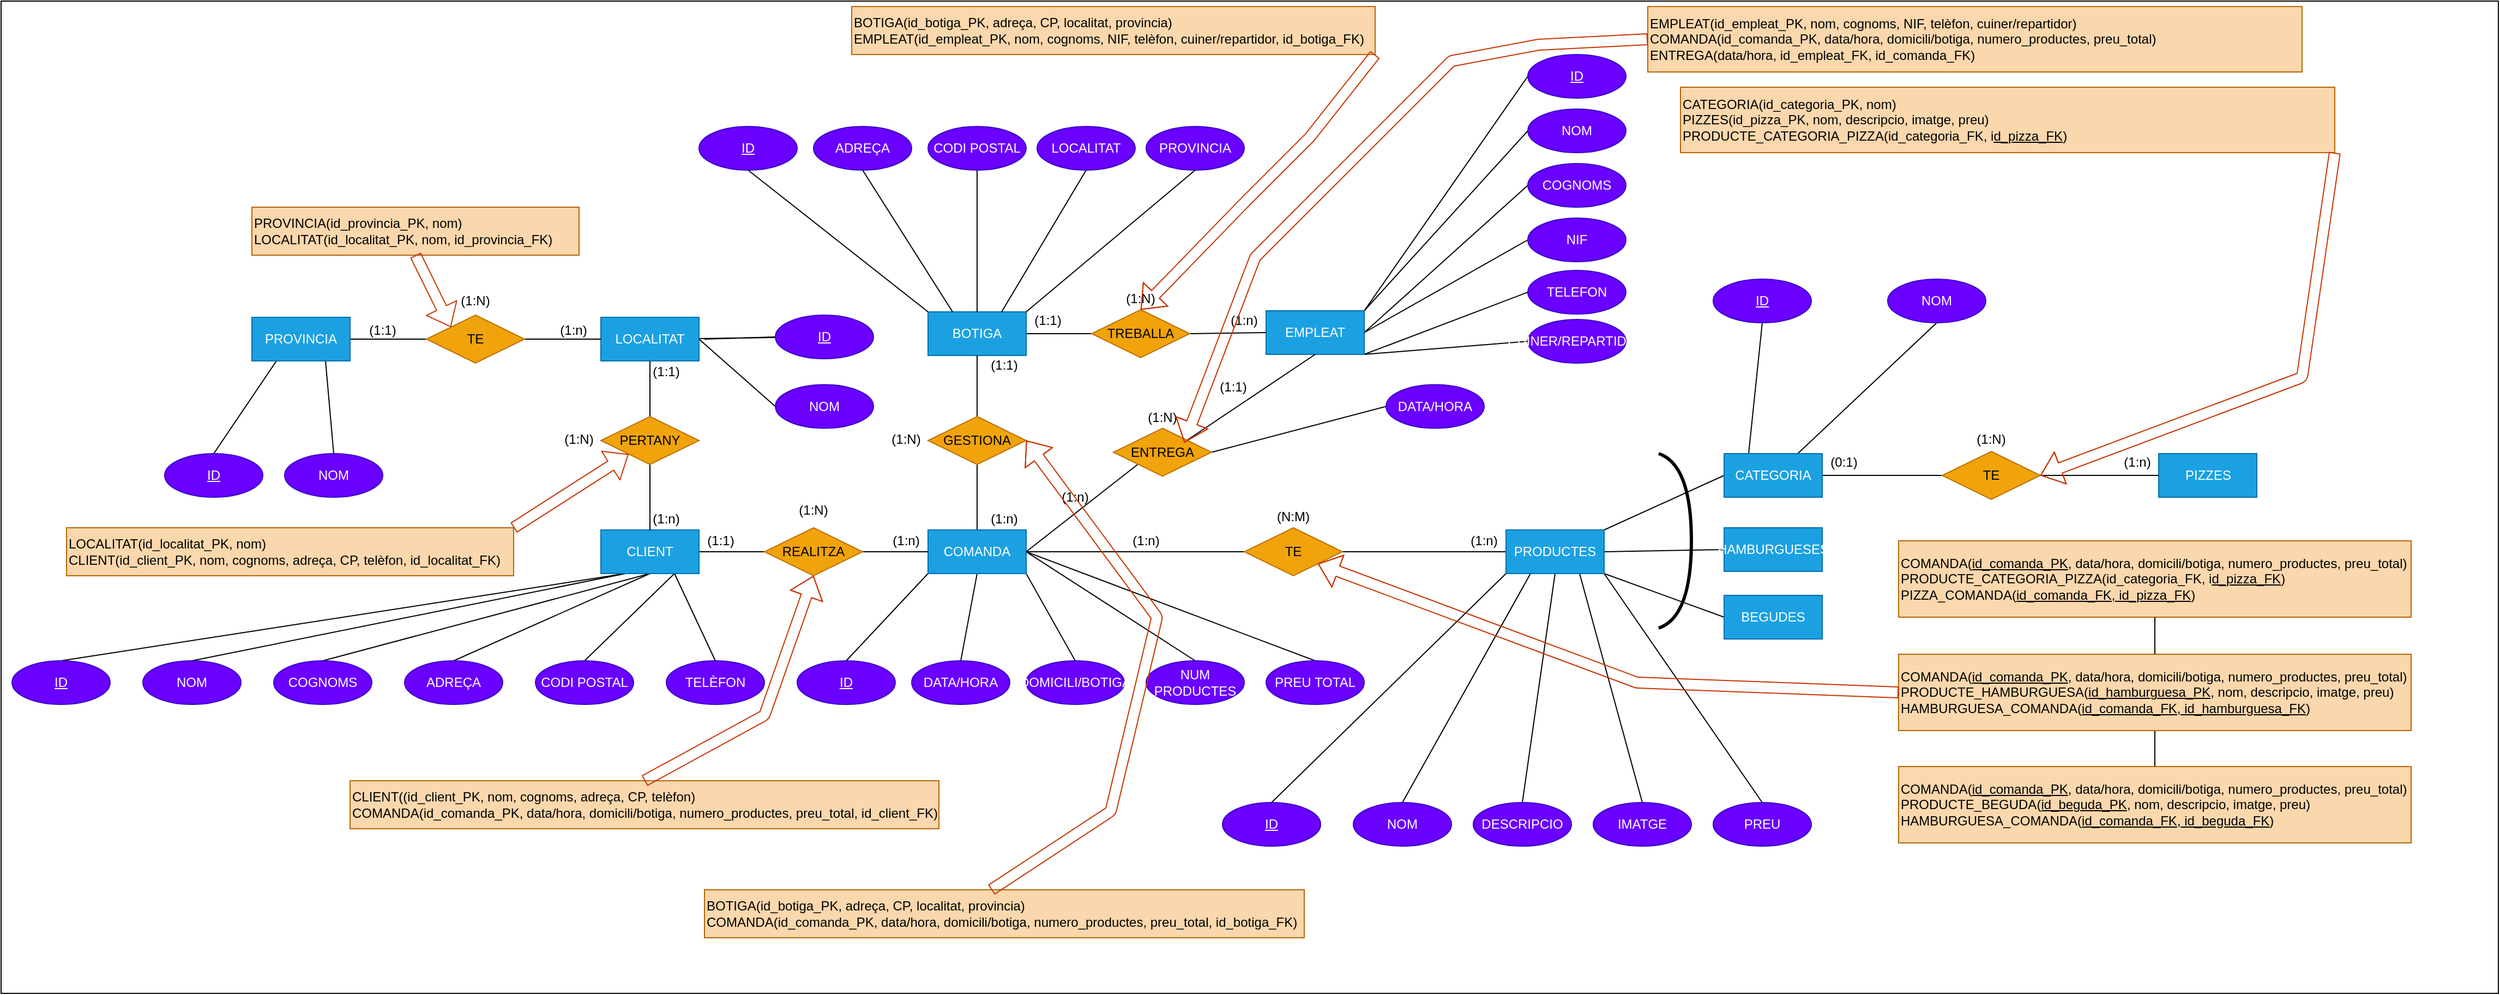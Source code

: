 <mxfile>
    <diagram id="NuZcX9gBAubf9P_vFVmy" name="Page-1">
        <mxGraphModel dx="3277" dy="2105" grid="1" gridSize="10" guides="1" tooltips="1" connect="1" arrows="1" fold="1" page="1" pageScale="1" pageWidth="1169" pageHeight="827" math="0" shadow="0">
            <root>
                <mxCell id="0"/>
                <mxCell id="1" parent="0"/>
                <mxCell id="157" value="" style="rounded=0;whiteSpace=wrap;html=1;" parent="1" vertex="1">
                    <mxGeometry x="-270" y="-255" width="2290" height="910" as="geometry"/>
                </mxCell>
                <mxCell id="20" style="edgeStyle=none;html=1;exitX=0.25;exitY=1;exitDx=0;exitDy=0;entryX=0.5;entryY=0;entryDx=0;entryDy=0;endArrow=none;endFill=0;" parent="1" source="2" target="5" edge="1">
                    <mxGeometry relative="1" as="geometry"/>
                </mxCell>
                <mxCell id="21" style="edgeStyle=none;html=1;exitX=0.25;exitY=1;exitDx=0;exitDy=0;entryX=0.5;entryY=0;entryDx=0;entryDy=0;endArrow=none;endFill=0;" parent="1" source="2" target="13" edge="1">
                    <mxGeometry relative="1" as="geometry"/>
                </mxCell>
                <mxCell id="22" style="edgeStyle=none;html=1;exitX=0.5;exitY=1;exitDx=0;exitDy=0;entryX=0.5;entryY=0;entryDx=0;entryDy=0;endArrow=none;endFill=0;" parent="1" source="2" target="14" edge="1">
                    <mxGeometry relative="1" as="geometry"/>
                </mxCell>
                <mxCell id="23" style="edgeStyle=none;html=1;exitX=0.5;exitY=1;exitDx=0;exitDy=0;entryX=0.5;entryY=0;entryDx=0;entryDy=0;endArrow=none;endFill=0;" parent="1" source="2" target="15" edge="1">
                    <mxGeometry relative="1" as="geometry"/>
                </mxCell>
                <mxCell id="25" style="edgeStyle=none;html=1;exitX=0.75;exitY=1;exitDx=0;exitDy=0;entryX=0.5;entryY=0;entryDx=0;entryDy=0;endArrow=none;endFill=0;" parent="1" source="2" target="16" edge="1">
                    <mxGeometry relative="1" as="geometry"/>
                </mxCell>
                <mxCell id="26" style="edgeStyle=none;html=1;exitX=0.75;exitY=1;exitDx=0;exitDy=0;entryX=0.5;entryY=0;entryDx=0;entryDy=0;endArrow=none;endFill=0;" parent="1" source="2" target="17" edge="1">
                    <mxGeometry relative="1" as="geometry"/>
                </mxCell>
                <mxCell id="27" style="edgeStyle=none;html=1;exitX=1;exitY=0.5;exitDx=0;exitDy=0;endArrow=none;endFill=0;" parent="1" source="2" target="7" edge="1">
                    <mxGeometry relative="1" as="geometry"/>
                </mxCell>
                <mxCell id="2" value="CLIENT" style="rounded=0;whiteSpace=wrap;html=1;fillColor=#1ba1e2;strokeColor=#006EAF;fontColor=#ffffff;" parent="1" vertex="1">
                    <mxGeometry x="280" y="230" width="90" height="40" as="geometry"/>
                </mxCell>
                <mxCell id="45" style="edgeStyle=none;html=1;exitX=0.25;exitY=1;exitDx=0;exitDy=0;entryX=0.5;entryY=0;entryDx=0;entryDy=0;endArrow=none;endFill=0;" parent="1" source="4" target="38" edge="1">
                    <mxGeometry relative="1" as="geometry">
                        <mxPoint x="-15.0" y="80" as="sourcePoint"/>
                    </mxGeometry>
                </mxCell>
                <mxCell id="46" style="edgeStyle=none;html=1;exitX=0.75;exitY=1;exitDx=0;exitDy=0;entryX=0.5;entryY=0;entryDx=0;entryDy=0;endArrow=none;endFill=0;" parent="1" source="4" target="39" edge="1">
                    <mxGeometry relative="1" as="geometry">
                        <mxPoint x="-15.0" y="80" as="sourcePoint"/>
                    </mxGeometry>
                </mxCell>
                <mxCell id="48" style="edgeStyle=none;html=1;exitX=1;exitY=0.5;exitDx=0;exitDy=0;entryX=0;entryY=0.5;entryDx=0;entryDy=0;endArrow=none;endFill=0;" parent="1" source="4" target="47" edge="1">
                    <mxGeometry relative="1" as="geometry">
                        <mxPoint x="60" y="55" as="sourcePoint"/>
                    </mxGeometry>
                </mxCell>
                <mxCell id="4" value="PROVINCIA" style="rounded=0;whiteSpace=wrap;html=1;fillColor=#1ba1e2;strokeColor=#006EAF;fontColor=#ffffff;" parent="1" vertex="1">
                    <mxGeometry x="-40" y="35" width="90" height="40" as="geometry"/>
                </mxCell>
                <mxCell id="5" value="&lt;u&gt;ID&lt;/u&gt;" style="ellipse;whiteSpace=wrap;html=1;fillColor=#6a00ff;strokeColor=#3700CC;fontColor=#ffffff;" parent="1" vertex="1">
                    <mxGeometry x="-260" y="350" width="90" height="40" as="geometry"/>
                </mxCell>
                <mxCell id="29" style="edgeStyle=none;html=1;exitX=0.5;exitY=0;exitDx=0;exitDy=0;entryX=0.5;entryY=1;entryDx=0;entryDy=0;endArrow=none;endFill=0;" parent="1" source="6" target="9" edge="1">
                    <mxGeometry relative="1" as="geometry"/>
                </mxCell>
                <mxCell id="58" style="edgeStyle=none;html=1;exitX=0;exitY=1;exitDx=0;exitDy=0;entryX=0.5;entryY=0;entryDx=0;entryDy=0;endArrow=none;endFill=0;" parent="1" source="6" target="53" edge="1">
                    <mxGeometry relative="1" as="geometry"/>
                </mxCell>
                <mxCell id="59" style="edgeStyle=none;html=1;exitX=0.5;exitY=1;exitDx=0;exitDy=0;entryX=0.5;entryY=0;entryDx=0;entryDy=0;endArrow=none;endFill=0;" parent="1" source="6" target="56" edge="1">
                    <mxGeometry relative="1" as="geometry"/>
                </mxCell>
                <mxCell id="60" style="edgeStyle=none;html=1;exitX=1;exitY=1;exitDx=0;exitDy=0;entryX=0.5;entryY=0;entryDx=0;entryDy=0;endArrow=none;endFill=0;" parent="1" source="6" target="57" edge="1">
                    <mxGeometry relative="1" as="geometry"/>
                </mxCell>
                <mxCell id="63" style="edgeStyle=none;html=1;exitX=1;exitY=0.5;exitDx=0;exitDy=0;entryX=0;entryY=0.5;entryDx=0;entryDy=0;endArrow=none;endFill=0;" parent="1" source="6" target="61" edge="1">
                    <mxGeometry relative="1" as="geometry"/>
                </mxCell>
                <mxCell id="67" style="edgeStyle=none;html=1;exitX=1;exitY=0.5;exitDx=0;exitDy=0;entryX=0.5;entryY=0;entryDx=0;entryDy=0;endArrow=none;endFill=0;" parent="1" source="6" target="65" edge="1">
                    <mxGeometry relative="1" as="geometry"/>
                </mxCell>
                <mxCell id="68" style="edgeStyle=none;html=1;exitX=1;exitY=0.5;exitDx=0;exitDy=0;entryX=0.5;entryY=0;entryDx=0;entryDy=0;endArrow=none;endFill=0;" parent="1" source="6" target="66" edge="1">
                    <mxGeometry relative="1" as="geometry"/>
                </mxCell>
                <mxCell id="6" value="COMANDA" style="rounded=0;whiteSpace=wrap;html=1;fillColor=#1ba1e2;strokeColor=#006EAF;fontColor=#ffffff;" parent="1" vertex="1">
                    <mxGeometry x="580" y="230" width="90" height="40" as="geometry"/>
                </mxCell>
                <mxCell id="28" style="edgeStyle=none;html=1;exitX=1;exitY=0.5;exitDx=0;exitDy=0;entryX=0;entryY=0.5;entryDx=0;entryDy=0;endArrow=none;endFill=0;" parent="1" source="7" target="6" edge="1">
                    <mxGeometry relative="1" as="geometry"/>
                </mxCell>
                <mxCell id="7" value="REALITZA" style="rhombus;whiteSpace=wrap;html=1;fillColor=#f0a30a;strokeColor=#BD7000;fontColor=#000000;" parent="1" vertex="1">
                    <mxGeometry x="430" y="228" width="90" height="44" as="geometry"/>
                </mxCell>
                <mxCell id="32" style="edgeStyle=none;html=1;exitX=1;exitY=0.5;exitDx=0;exitDy=0;entryX=0;entryY=0.5;entryDx=0;entryDy=0;endArrow=none;endFill=0;" parent="1" source="8" target="11" edge="1">
                    <mxGeometry relative="1" as="geometry"/>
                </mxCell>
                <mxCell id="8" value="BOTIGA" style="rounded=0;whiteSpace=wrap;html=1;fillColor=#1ba1e2;strokeColor=#006EAF;fontColor=#ffffff;" parent="1" vertex="1">
                    <mxGeometry x="580" y="30" width="90" height="40" as="geometry"/>
                </mxCell>
                <mxCell id="30" style="edgeStyle=none;html=1;exitX=0.5;exitY=0;exitDx=0;exitDy=0;entryX=0.5;entryY=1;entryDx=0;entryDy=0;endArrow=none;endFill=0;" parent="1" source="9" target="8" edge="1">
                    <mxGeometry relative="1" as="geometry"/>
                </mxCell>
                <mxCell id="9" value="GESTIONA" style="rhombus;whiteSpace=wrap;html=1;fillColor=#f0a30a;strokeColor=#BD7000;fontColor=#000000;" parent="1" vertex="1">
                    <mxGeometry x="580" y="126" width="90" height="44" as="geometry"/>
                </mxCell>
                <mxCell id="75" style="edgeStyle=none;html=1;exitX=1;exitY=0;exitDx=0;exitDy=0;entryX=0;entryY=0.5;entryDx=0;entryDy=0;endArrow=none;endFill=0;" parent="1" source="10" target="69" edge="1">
                    <mxGeometry relative="1" as="geometry"/>
                </mxCell>
                <mxCell id="76" style="edgeStyle=none;html=1;exitX=1;exitY=0;exitDx=0;exitDy=0;entryX=0;entryY=0.5;entryDx=0;entryDy=0;endArrow=none;endFill=0;" parent="1" source="10" target="70" edge="1">
                    <mxGeometry relative="1" as="geometry"/>
                </mxCell>
                <mxCell id="77" style="edgeStyle=none;html=1;exitX=1;exitY=0.5;exitDx=0;exitDy=0;entryX=0;entryY=0.5;entryDx=0;entryDy=0;endArrow=none;endFill=0;" parent="1" source="10" target="71" edge="1">
                    <mxGeometry relative="1" as="geometry"/>
                </mxCell>
                <mxCell id="78" style="edgeStyle=none;html=1;exitX=1;exitY=0.5;exitDx=0;exitDy=0;entryX=0;entryY=0.5;entryDx=0;entryDy=0;endArrow=none;endFill=0;" parent="1" source="10" target="72" edge="1">
                    <mxGeometry relative="1" as="geometry"/>
                </mxCell>
                <mxCell id="79" style="edgeStyle=none;html=1;exitX=1;exitY=1;exitDx=0;exitDy=0;entryX=0;entryY=0.5;entryDx=0;entryDy=0;endArrow=none;endFill=0;" parent="1" source="10" target="73" edge="1">
                    <mxGeometry relative="1" as="geometry"/>
                </mxCell>
                <mxCell id="80" style="edgeStyle=none;html=1;exitX=1;exitY=1;exitDx=0;exitDy=0;entryX=0;entryY=0.5;entryDx=0;entryDy=0;endArrow=none;endFill=0;" parent="1" source="10" target="74" edge="1">
                    <mxGeometry relative="1" as="geometry"/>
                </mxCell>
                <mxCell id="10" value="EMPLEAT" style="rounded=0;whiteSpace=wrap;html=1;fillColor=#1ba1e2;strokeColor=#006EAF;fontColor=#ffffff;" parent="1" vertex="1">
                    <mxGeometry x="890" y="29" width="90" height="40" as="geometry"/>
                </mxCell>
                <mxCell id="33" style="edgeStyle=none;html=1;exitX=1;exitY=0.5;exitDx=0;exitDy=0;entryX=0;entryY=0.5;entryDx=0;entryDy=0;endArrow=none;endFill=0;" parent="1" source="11" target="10" edge="1">
                    <mxGeometry relative="1" as="geometry"/>
                </mxCell>
                <mxCell id="11" value="TREBALLA" style="rhombus;whiteSpace=wrap;html=1;fillColor=#f0a30a;strokeColor=#BD7000;fontColor=#000000;" parent="1" vertex="1">
                    <mxGeometry x="730" y="28" width="90" height="44" as="geometry"/>
                </mxCell>
                <mxCell id="54" style="edgeStyle=none;html=1;exitX=1;exitY=0;exitDx=0;exitDy=0;entryX=0.5;entryY=1;entryDx=0;entryDy=0;endArrow=none;endFill=0;" parent="1" source="12" target="10" edge="1">
                    <mxGeometry relative="1" as="geometry"/>
                </mxCell>
                <mxCell id="55" style="edgeStyle=none;html=1;exitX=0;exitY=1;exitDx=0;exitDy=0;entryX=1;entryY=0.5;entryDx=0;entryDy=0;endArrow=none;endFill=0;" parent="1" source="12" target="6" edge="1">
                    <mxGeometry relative="1" as="geometry"/>
                </mxCell>
                <mxCell id="85" style="edgeStyle=none;html=1;exitX=1;exitY=0.5;exitDx=0;exitDy=0;entryX=0;entryY=0.5;entryDx=0;entryDy=0;endArrow=none;endFill=0;" parent="1" source="12" target="82" edge="1">
                    <mxGeometry relative="1" as="geometry"/>
                </mxCell>
                <mxCell id="12" value="ENTREGA" style="rhombus;whiteSpace=wrap;html=1;fillColor=#f0a30a;strokeColor=#BD7000;fontColor=#000000;" parent="1" vertex="1">
                    <mxGeometry x="750" y="136.75" width="90" height="44" as="geometry"/>
                </mxCell>
                <mxCell id="13" value="NOM" style="ellipse;whiteSpace=wrap;html=1;fillColor=#6a00ff;strokeColor=#3700CC;fontColor=#ffffff;" parent="1" vertex="1">
                    <mxGeometry x="-140" y="350" width="90" height="40" as="geometry"/>
                </mxCell>
                <mxCell id="14" value="COGNOMS" style="ellipse;whiteSpace=wrap;html=1;fillColor=#6a00ff;strokeColor=#3700CC;fontColor=#ffffff;" parent="1" vertex="1">
                    <mxGeometry x="-20" y="350" width="90" height="40" as="geometry"/>
                </mxCell>
                <mxCell id="15" value="ADREÇA" style="ellipse;whiteSpace=wrap;html=1;fillColor=#6a00ff;strokeColor=#3700CC;fontColor=#ffffff;" parent="1" vertex="1">
                    <mxGeometry x="100" y="350" width="90" height="40" as="geometry"/>
                </mxCell>
                <mxCell id="16" value="CODI POSTAL" style="ellipse;whiteSpace=wrap;html=1;fillColor=#6a00ff;strokeColor=#3700CC;fontColor=#ffffff;" parent="1" vertex="1">
                    <mxGeometry x="220" y="350" width="90" height="40" as="geometry"/>
                </mxCell>
                <mxCell id="17" value="TELÈFON" style="ellipse;whiteSpace=wrap;html=1;fillColor=#6a00ff;strokeColor=#3700CC;fontColor=#ffffff;" parent="1" vertex="1">
                    <mxGeometry x="340" y="350" width="90" height="40" as="geometry"/>
                </mxCell>
                <mxCell id="43" style="edgeStyle=none;html=1;exitX=1;exitY=0.5;exitDx=0;exitDy=0;entryX=0;entryY=0.5;entryDx=0;entryDy=0;endArrow=none;endFill=0;" parent="1" target="40" edge="1">
                    <mxGeometry relative="1" as="geometry">
                        <mxPoint x="375" y="55" as="sourcePoint"/>
                    </mxGeometry>
                </mxCell>
                <mxCell id="124" value="" style="edgeStyle=none;html=1;endArrow=none;endFill=0;" parent="1" source="19" target="50" edge="1">
                    <mxGeometry relative="1" as="geometry"/>
                </mxCell>
                <mxCell id="125" value="" style="edgeStyle=none;html=1;endArrow=none;endFill=0;" parent="1" source="19" target="40" edge="1">
                    <mxGeometry relative="1" as="geometry"/>
                </mxCell>
                <mxCell id="126" style="edgeStyle=none;html=1;exitX=1;exitY=0.5;exitDx=0;exitDy=0;entryX=0;entryY=0.5;entryDx=0;entryDy=0;endArrow=none;endFill=0;" parent="1" source="19" target="41" edge="1">
                    <mxGeometry relative="1" as="geometry"/>
                </mxCell>
                <mxCell id="19" value="LOCALITAT" style="rounded=0;whiteSpace=wrap;html=1;fillColor=#1ba1e2;strokeColor=#006EAF;fontColor=#ffffff;" parent="1" vertex="1">
                    <mxGeometry x="280" y="35" width="90" height="40" as="geometry"/>
                </mxCell>
                <mxCell id="38" value="&lt;u&gt;ID&lt;/u&gt;" style="ellipse;whiteSpace=wrap;html=1;fillColor=#6a00ff;strokeColor=#3700CC;fontColor=#ffffff;" parent="1" vertex="1">
                    <mxGeometry x="-120" y="160" width="90" height="40" as="geometry"/>
                </mxCell>
                <mxCell id="39" value="NOM" style="ellipse;whiteSpace=wrap;html=1;fillColor=#6a00ff;strokeColor=#3700CC;fontColor=#ffffff;" parent="1" vertex="1">
                    <mxGeometry x="-10" y="160" width="90" height="40" as="geometry"/>
                </mxCell>
                <mxCell id="40" value="&lt;u&gt;ID&lt;/u&gt;" style="ellipse;whiteSpace=wrap;html=1;fillColor=#6a00ff;strokeColor=#3700CC;fontColor=#ffffff;" parent="1" vertex="1">
                    <mxGeometry x="440" y="33" width="90" height="40" as="geometry"/>
                </mxCell>
                <mxCell id="41" value="NOM" style="ellipse;whiteSpace=wrap;html=1;fillColor=#6a00ff;strokeColor=#3700CC;fontColor=#ffffff;" parent="1" vertex="1">
                    <mxGeometry x="440" y="96.75" width="90" height="40" as="geometry"/>
                </mxCell>
                <mxCell id="128" style="edgeStyle=none;html=1;exitX=1;exitY=0.5;exitDx=0;exitDy=0;entryX=0;entryY=0.5;entryDx=0;entryDy=0;endArrow=none;endFill=0;" parent="1" source="47" target="19" edge="1">
                    <mxGeometry relative="1" as="geometry"/>
                </mxCell>
                <mxCell id="47" value="TE" style="rhombus;whiteSpace=wrap;html=1;fillColor=#f0a30a;strokeColor=#BD7000;fontColor=#000000;" parent="1" vertex="1">
                    <mxGeometry x="120" y="33" width="90" height="44" as="geometry"/>
                </mxCell>
                <mxCell id="51" style="edgeStyle=none;html=1;exitX=0.5;exitY=1;exitDx=0;exitDy=0;entryX=0.5;entryY=0;entryDx=0;entryDy=0;endArrow=none;endFill=0;" parent="1" source="50" target="2" edge="1">
                    <mxGeometry relative="1" as="geometry"/>
                </mxCell>
                <mxCell id="52" style="edgeStyle=none;html=1;exitX=0.5;exitY=0;exitDx=0;exitDy=0;entryX=0.5;entryY=1;entryDx=0;entryDy=0;endArrow=none;endFill=0;" parent="1" source="50" edge="1">
                    <mxGeometry relative="1" as="geometry">
                        <mxPoint x="325" y="80" as="targetPoint"/>
                    </mxGeometry>
                </mxCell>
                <mxCell id="50" value="PERTANY" style="rhombus;whiteSpace=wrap;html=1;fillColor=#f0a30a;strokeColor=#BD7000;fontColor=#000000;" parent="1" vertex="1">
                    <mxGeometry x="280" y="126" width="90" height="44" as="geometry"/>
                </mxCell>
                <mxCell id="53" value="&lt;u&gt;ID&lt;/u&gt;" style="ellipse;whiteSpace=wrap;html=1;fillColor=#6a00ff;strokeColor=#3700CC;fontColor=#ffffff;" parent="1" vertex="1">
                    <mxGeometry x="460" y="350" width="90" height="40" as="geometry"/>
                </mxCell>
                <mxCell id="56" value="DATA/HORA" style="ellipse;whiteSpace=wrap;html=1;fillColor=#6a00ff;strokeColor=#3700CC;fontColor=#ffffff;" parent="1" vertex="1">
                    <mxGeometry x="565" y="350" width="90" height="40" as="geometry"/>
                </mxCell>
                <mxCell id="57" value="DOMICILI/BOTIGA" style="ellipse;whiteSpace=wrap;html=1;fillColor=#6a00ff;strokeColor=#3700CC;fontColor=#ffffff;" parent="1" vertex="1">
                    <mxGeometry x="670" y="350" width="90" height="40" as="geometry"/>
                </mxCell>
                <mxCell id="64" style="edgeStyle=none;html=1;exitX=1;exitY=0.5;exitDx=0;exitDy=0;entryX=0;entryY=0.5;entryDx=0;entryDy=0;endArrow=none;endFill=0;" parent="1" source="61" target="62" edge="1">
                    <mxGeometry relative="1" as="geometry"/>
                </mxCell>
                <mxCell id="61" value="TE" style="rhombus;whiteSpace=wrap;html=1;fillColor=#f0a30a;strokeColor=#BD7000;fontColor=#000000;" parent="1" vertex="1">
                    <mxGeometry x="870" y="228" width="90" height="44" as="geometry"/>
                </mxCell>
                <mxCell id="93" style="edgeStyle=none;html=1;exitX=1;exitY=0;exitDx=0;exitDy=0;entryX=0;entryY=0.5;entryDx=0;entryDy=0;endArrow=none;endFill=0;" parent="1" source="62" target="90" edge="1">
                    <mxGeometry relative="1" as="geometry"/>
                </mxCell>
                <mxCell id="94" style="edgeStyle=none;html=1;exitX=1;exitY=0.5;exitDx=0;exitDy=0;entryX=0;entryY=0.5;entryDx=0;entryDy=0;endArrow=none;endFill=0;" parent="1" source="62" target="91" edge="1">
                    <mxGeometry relative="1" as="geometry"/>
                </mxCell>
                <mxCell id="95" style="edgeStyle=none;html=1;exitX=1;exitY=1;exitDx=0;exitDy=0;entryX=0;entryY=0.5;entryDx=0;entryDy=0;endArrow=none;endFill=0;" parent="1" source="62" target="92" edge="1">
                    <mxGeometry relative="1" as="geometry"/>
                </mxCell>
                <mxCell id="104" style="edgeStyle=none;html=1;exitX=0;exitY=1;exitDx=0;exitDy=0;entryX=0.5;entryY=0;entryDx=0;entryDy=0;endArrow=none;endFill=0;" parent="1" source="62" target="99" edge="1">
                    <mxGeometry relative="1" as="geometry"/>
                </mxCell>
                <mxCell id="105" style="edgeStyle=none;html=1;exitX=0.25;exitY=1;exitDx=0;exitDy=0;entryX=0.5;entryY=0;entryDx=0;entryDy=0;endArrow=none;endFill=0;" parent="1" source="62" target="100" edge="1">
                    <mxGeometry relative="1" as="geometry"/>
                </mxCell>
                <mxCell id="106" style="edgeStyle=none;html=1;exitX=0.5;exitY=1;exitDx=0;exitDy=0;entryX=0.5;entryY=0;entryDx=0;entryDy=0;endArrow=none;endFill=0;" parent="1" source="62" target="101" edge="1">
                    <mxGeometry relative="1" as="geometry"/>
                </mxCell>
                <mxCell id="107" style="edgeStyle=none;html=1;exitX=0.75;exitY=1;exitDx=0;exitDy=0;entryX=0.5;entryY=0;entryDx=0;entryDy=0;endArrow=none;endFill=0;" parent="1" source="62" target="102" edge="1">
                    <mxGeometry relative="1" as="geometry"/>
                </mxCell>
                <mxCell id="108" style="edgeStyle=none;html=1;exitX=1;exitY=1;exitDx=0;exitDy=0;entryX=0.5;entryY=0;entryDx=0;entryDy=0;endArrow=none;endFill=0;" parent="1" source="62" target="103" edge="1">
                    <mxGeometry relative="1" as="geometry"/>
                </mxCell>
                <mxCell id="62" value="PRODUCTES" style="rounded=0;whiteSpace=wrap;html=1;fillColor=#1ba1e2;strokeColor=#006EAF;fontColor=#ffffff;" parent="1" vertex="1">
                    <mxGeometry x="1110" y="230" width="90" height="40" as="geometry"/>
                </mxCell>
                <mxCell id="65" value="NUM PRODUCTES" style="ellipse;whiteSpace=wrap;html=1;fillColor=#6a00ff;strokeColor=#3700CC;fontColor=#ffffff;" parent="1" vertex="1">
                    <mxGeometry x="780" y="350" width="90" height="40" as="geometry"/>
                </mxCell>
                <mxCell id="66" value="PREU TOTAL" style="ellipse;whiteSpace=wrap;html=1;fillColor=#6a00ff;strokeColor=#3700CC;fontColor=#ffffff;" parent="1" vertex="1">
                    <mxGeometry x="890" y="350" width="90" height="40" as="geometry"/>
                </mxCell>
                <mxCell id="69" value="&lt;u&gt;ID&lt;/u&gt;" style="ellipse;whiteSpace=wrap;html=1;fillColor=#6a00ff;strokeColor=#3700CC;fontColor=#ffffff;" parent="1" vertex="1">
                    <mxGeometry x="1130" y="-206" width="90" height="40" as="geometry"/>
                </mxCell>
                <mxCell id="70" value="NOM" style="ellipse;whiteSpace=wrap;html=1;fillColor=#6a00ff;strokeColor=#3700CC;fontColor=#ffffff;" parent="1" vertex="1">
                    <mxGeometry x="1130" y="-156" width="90" height="40" as="geometry"/>
                </mxCell>
                <mxCell id="71" value="COGNOMS" style="ellipse;whiteSpace=wrap;html=1;fillColor=#6a00ff;strokeColor=#3700CC;fontColor=#ffffff;" parent="1" vertex="1">
                    <mxGeometry x="1130" y="-106" width="90" height="40" as="geometry"/>
                </mxCell>
                <mxCell id="72" value="NIF" style="ellipse;whiteSpace=wrap;html=1;fillColor=#6a00ff;strokeColor=#3700CC;fontColor=#ffffff;" parent="1" vertex="1">
                    <mxGeometry x="1130" y="-56" width="90" height="40" as="geometry"/>
                </mxCell>
                <mxCell id="73" value="TELEFON" style="ellipse;whiteSpace=wrap;html=1;fillColor=#6a00ff;strokeColor=#3700CC;fontColor=#ffffff;" parent="1" vertex="1">
                    <mxGeometry x="1130" y="-8" width="90" height="40" as="geometry"/>
                </mxCell>
                <mxCell id="74" value="CUINER/REPARTIDOR" style="ellipse;whiteSpace=wrap;html=1;fillColor=#6a00ff;strokeColor=#3700CC;fontColor=#ffffff;" parent="1" vertex="1">
                    <mxGeometry x="1130" y="37" width="90" height="40" as="geometry"/>
                </mxCell>
                <mxCell id="82" value="DATA/HORA" style="ellipse;whiteSpace=wrap;html=1;fillColor=#6a00ff;strokeColor=#3700CC;fontColor=#ffffff;" parent="1" vertex="1">
                    <mxGeometry x="1000" y="96.75" width="90" height="40" as="geometry"/>
                </mxCell>
                <mxCell id="86" value="PIZZES" style="rounded=0;whiteSpace=wrap;html=1;fillColor=#1ba1e2;strokeColor=#006EAF;fontColor=#ffffff;" parent="1" vertex="1">
                    <mxGeometry x="1708.5" y="160" width="90" height="40" as="geometry"/>
                </mxCell>
                <mxCell id="97" style="edgeStyle=none;html=1;exitX=1;exitY=0.5;exitDx=0;exitDy=0;entryX=0;entryY=0.5;entryDx=0;entryDy=0;endArrow=none;endFill=0;" parent="1" source="90" target="96" edge="1">
                    <mxGeometry relative="1" as="geometry"/>
                </mxCell>
                <mxCell id="145" style="edgeStyle=none;html=1;exitX=0.25;exitY=0;exitDx=0;exitDy=0;entryX=0.5;entryY=1;entryDx=0;entryDy=0;endArrow=none;endFill=0;strokeWidth=1;" parent="1" source="90" target="143" edge="1">
                    <mxGeometry relative="1" as="geometry"/>
                </mxCell>
                <mxCell id="146" style="edgeStyle=none;html=1;exitX=0.75;exitY=0;exitDx=0;exitDy=0;entryX=0.5;entryY=1;entryDx=0;entryDy=0;endArrow=none;endFill=0;strokeWidth=1;" parent="1" source="90" target="144" edge="1">
                    <mxGeometry relative="1" as="geometry"/>
                </mxCell>
                <mxCell id="90" value="CATEGORIA" style="rounded=0;whiteSpace=wrap;html=1;fillColor=#1ba1e2;strokeColor=#006EAF;fontColor=#ffffff;" parent="1" vertex="1">
                    <mxGeometry x="1310" y="160" width="90" height="40" as="geometry"/>
                </mxCell>
                <mxCell id="91" value="HAMBURGUESES" style="rounded=0;whiteSpace=wrap;html=1;fillColor=#1ba1e2;strokeColor=#006EAF;fontColor=#ffffff;" parent="1" vertex="1">
                    <mxGeometry x="1310" y="228" width="90" height="40" as="geometry"/>
                </mxCell>
                <mxCell id="92" value="BEGUDES" style="rounded=0;whiteSpace=wrap;html=1;fillColor=#1ba1e2;strokeColor=#006EAF;fontColor=#ffffff;" parent="1" vertex="1">
                    <mxGeometry x="1310" y="290" width="90" height="40" as="geometry"/>
                </mxCell>
                <mxCell id="98" style="edgeStyle=none;html=1;exitX=1;exitY=0.5;exitDx=0;exitDy=0;entryX=0;entryY=0.5;entryDx=0;entryDy=0;endArrow=none;endFill=0;" parent="1" source="96" target="86" edge="1">
                    <mxGeometry relative="1" as="geometry"/>
                </mxCell>
                <mxCell id="96" value="TE" style="rhombus;whiteSpace=wrap;html=1;fillColor=#f0a30a;strokeColor=#BD7000;fontColor=#000000;" parent="1" vertex="1">
                    <mxGeometry x="1510" y="158" width="90" height="44" as="geometry"/>
                </mxCell>
                <mxCell id="99" value="&lt;u&gt;ID&lt;/u&gt;" style="ellipse;whiteSpace=wrap;html=1;fillColor=#6a00ff;strokeColor=#3700CC;fontColor=#ffffff;" parent="1" vertex="1">
                    <mxGeometry x="850" y="480" width="90" height="40" as="geometry"/>
                </mxCell>
                <mxCell id="100" value="NOM" style="ellipse;whiteSpace=wrap;html=1;fillColor=#6a00ff;strokeColor=#3700CC;fontColor=#ffffff;" parent="1" vertex="1">
                    <mxGeometry x="970" y="480" width="90" height="40" as="geometry"/>
                </mxCell>
                <mxCell id="101" value="DESCRIPCIO" style="ellipse;whiteSpace=wrap;html=1;fillColor=#6a00ff;strokeColor=#3700CC;fontColor=#ffffff;" parent="1" vertex="1">
                    <mxGeometry x="1080" y="480" width="90" height="40" as="geometry"/>
                </mxCell>
                <mxCell id="102" value="IMATGE" style="ellipse;whiteSpace=wrap;html=1;fillColor=#6a00ff;strokeColor=#3700CC;fontColor=#ffffff;" parent="1" vertex="1">
                    <mxGeometry x="1190" y="480" width="90" height="40" as="geometry"/>
                </mxCell>
                <mxCell id="103" value="PREU" style="ellipse;whiteSpace=wrap;html=1;fillColor=#6a00ff;strokeColor=#3700CC;fontColor=#ffffff;" parent="1" vertex="1">
                    <mxGeometry x="1300" y="480" width="90" height="40" as="geometry"/>
                </mxCell>
                <mxCell id="117" style="edgeStyle=none;html=1;exitX=0.5;exitY=1;exitDx=0;exitDy=0;entryX=0;entryY=0;entryDx=0;entryDy=0;endArrow=none;endFill=0;" parent="1" source="112" target="8" edge="1">
                    <mxGeometry relative="1" as="geometry"/>
                </mxCell>
                <mxCell id="112" value="&lt;u&gt;ID&lt;/u&gt;" style="ellipse;whiteSpace=wrap;html=1;fillColor=#6a00ff;strokeColor=#3700CC;fontColor=#ffffff;" parent="1" vertex="1">
                    <mxGeometry x="370" y="-140" width="90" height="40" as="geometry"/>
                </mxCell>
                <mxCell id="118" style="edgeStyle=none;html=1;exitX=0.5;exitY=1;exitDx=0;exitDy=0;entryX=0.25;entryY=0;entryDx=0;entryDy=0;endArrow=none;endFill=0;" parent="1" source="113" target="8" edge="1">
                    <mxGeometry relative="1" as="geometry"/>
                </mxCell>
                <mxCell id="113" value="ADREÇA" style="ellipse;whiteSpace=wrap;html=1;fillColor=#6a00ff;strokeColor=#3700CC;fontColor=#ffffff;" parent="1" vertex="1">
                    <mxGeometry x="475" y="-140" width="90" height="40" as="geometry"/>
                </mxCell>
                <mxCell id="119" style="edgeStyle=none;html=1;exitX=0.5;exitY=1;exitDx=0;exitDy=0;entryX=0.5;entryY=0;entryDx=0;entryDy=0;endArrow=none;endFill=0;" parent="1" source="114" target="8" edge="1">
                    <mxGeometry relative="1" as="geometry"/>
                </mxCell>
                <mxCell id="114" value="CODI POSTAL" style="ellipse;whiteSpace=wrap;html=1;fillColor=#6a00ff;strokeColor=#3700CC;fontColor=#ffffff;" parent="1" vertex="1">
                    <mxGeometry x="580" y="-140" width="90" height="40" as="geometry"/>
                </mxCell>
                <mxCell id="120" style="edgeStyle=none;html=1;exitX=0.5;exitY=1;exitDx=0;exitDy=0;entryX=0.75;entryY=0;entryDx=0;entryDy=0;endArrow=none;endFill=0;" parent="1" source="115" target="8" edge="1">
                    <mxGeometry relative="1" as="geometry"/>
                </mxCell>
                <mxCell id="115" value="LOCALITAT" style="ellipse;whiteSpace=wrap;html=1;fillColor=#6a00ff;strokeColor=#3700CC;fontColor=#ffffff;" parent="1" vertex="1">
                    <mxGeometry x="680" y="-140" width="90" height="40" as="geometry"/>
                </mxCell>
                <mxCell id="121" style="edgeStyle=none;html=1;exitX=0.5;exitY=1;exitDx=0;exitDy=0;entryX=1;entryY=0;entryDx=0;entryDy=0;endArrow=none;endFill=0;" parent="1" source="116" target="8" edge="1">
                    <mxGeometry relative="1" as="geometry"/>
                </mxCell>
                <mxCell id="116" value="PROVINCIA" style="ellipse;whiteSpace=wrap;html=1;fillColor=#6a00ff;strokeColor=#3700CC;fontColor=#ffffff;" parent="1" vertex="1">
                    <mxGeometry x="780" y="-140" width="90" height="40" as="geometry"/>
                </mxCell>
                <mxCell id="122" value="(1:1)" style="text;html=1;strokeColor=none;fillColor=none;align=center;verticalAlign=middle;whiteSpace=wrap;rounded=0;" parent="1" vertex="1">
                    <mxGeometry x="60" y="37" width="40" height="20" as="geometry"/>
                </mxCell>
                <mxCell id="123" value="(1:n)" style="text;html=1;strokeColor=none;fillColor=none;align=center;verticalAlign=middle;whiteSpace=wrap;rounded=0;" parent="1" vertex="1">
                    <mxGeometry x="235" y="37" width="40" height="20" as="geometry"/>
                </mxCell>
                <mxCell id="130" value="(1:1)" style="text;html=1;strokeColor=none;fillColor=none;align=center;verticalAlign=middle;whiteSpace=wrap;rounded=0;" parent="1" vertex="1">
                    <mxGeometry x="320" y="75" width="40" height="20" as="geometry"/>
                </mxCell>
                <mxCell id="131" value="(1:n)" style="text;html=1;strokeColor=none;fillColor=none;align=center;verticalAlign=middle;whiteSpace=wrap;rounded=0;" parent="1" vertex="1">
                    <mxGeometry x="320" y="210" width="40" height="20" as="geometry"/>
                </mxCell>
                <mxCell id="132" value="(1:n)" style="text;html=1;strokeColor=none;fillColor=none;align=center;verticalAlign=middle;whiteSpace=wrap;rounded=0;" parent="1" vertex="1">
                    <mxGeometry x="540" y="230" width="40" height="20" as="geometry"/>
                </mxCell>
                <mxCell id="133" value="(1:1)" style="text;html=1;strokeColor=none;fillColor=none;align=center;verticalAlign=middle;whiteSpace=wrap;rounded=0;" parent="1" vertex="1">
                    <mxGeometry x="370" y="230" width="40" height="20" as="geometry"/>
                </mxCell>
                <mxCell id="134" value="(1:n)" style="text;html=1;strokeColor=none;fillColor=none;align=center;verticalAlign=middle;whiteSpace=wrap;rounded=0;" parent="1" vertex="1">
                    <mxGeometry x="1070" y="230" width="40" height="20" as="geometry"/>
                </mxCell>
                <mxCell id="135" value="(1:n)" style="text;html=1;strokeColor=none;fillColor=none;align=center;verticalAlign=middle;whiteSpace=wrap;rounded=0;" parent="1" vertex="1">
                    <mxGeometry x="760" y="230" width="40" height="20" as="geometry"/>
                </mxCell>
                <mxCell id="136" value="" style="curved=1;endArrow=none;html=1;endFill=0;strokeWidth=3;" parent="1" edge="1">
                    <mxGeometry width="50" height="50" relative="1" as="geometry">
                        <mxPoint x="1250" y="320" as="sourcePoint"/>
                        <mxPoint x="1250" y="160" as="targetPoint"/>
                        <Array as="points">
                            <mxPoint x="1280" y="310"/>
                            <mxPoint x="1280" y="170"/>
                        </Array>
                    </mxGeometry>
                </mxCell>
                <mxCell id="137" value="(1:n)" style="text;html=1;strokeColor=none;fillColor=none;align=center;verticalAlign=middle;whiteSpace=wrap;rounded=0;" parent="1" vertex="1">
                    <mxGeometry x="1668.5" y="158" width="40" height="20" as="geometry"/>
                </mxCell>
                <mxCell id="138" value="(0:1)" style="text;html=1;strokeColor=none;fillColor=none;align=center;verticalAlign=middle;whiteSpace=wrap;rounded=0;" parent="1" vertex="1">
                    <mxGeometry x="1400" y="158" width="40" height="20" as="geometry"/>
                </mxCell>
                <mxCell id="139" value="(1:n)" style="text;html=1;strokeColor=none;fillColor=none;align=center;verticalAlign=middle;whiteSpace=wrap;rounded=0;" parent="1" vertex="1">
                    <mxGeometry x="630" y="210" width="40" height="20" as="geometry"/>
                </mxCell>
                <mxCell id="140" value="(1:1)" style="text;html=1;strokeColor=none;fillColor=none;align=center;verticalAlign=middle;whiteSpace=wrap;rounded=0;" parent="1" vertex="1">
                    <mxGeometry x="630" y="69" width="40" height="20" as="geometry"/>
                </mxCell>
                <mxCell id="141" value="(1:n)" style="text;html=1;strokeColor=none;fillColor=none;align=center;verticalAlign=middle;whiteSpace=wrap;rounded=0;" parent="1" vertex="1">
                    <mxGeometry x="850" y="28" width="40" height="20" as="geometry"/>
                </mxCell>
                <mxCell id="142" value="(1:1)" style="text;html=1;strokeColor=none;fillColor=none;align=center;verticalAlign=middle;whiteSpace=wrap;rounded=0;" parent="1" vertex="1">
                    <mxGeometry x="670" y="28" width="40" height="20" as="geometry"/>
                </mxCell>
                <mxCell id="143" value="&lt;u&gt;ID&lt;/u&gt;" style="ellipse;whiteSpace=wrap;html=1;fillColor=#6a00ff;strokeColor=#3700CC;fontColor=#ffffff;" parent="1" vertex="1">
                    <mxGeometry x="1300" width="90" height="40" as="geometry"/>
                </mxCell>
                <mxCell id="144" value="NOM" style="ellipse;whiteSpace=wrap;html=1;fillColor=#6a00ff;strokeColor=#3700CC;fontColor=#ffffff;" parent="1" vertex="1">
                    <mxGeometry x="1460" width="90" height="40" as="geometry"/>
                </mxCell>
                <mxCell id="147" value="(1:n)" style="text;html=1;strokeColor=none;fillColor=none;align=center;verticalAlign=middle;whiteSpace=wrap;rounded=0;" parent="1" vertex="1">
                    <mxGeometry x="695" y="190" width="40" height="20" as="geometry"/>
                </mxCell>
                <mxCell id="148" value="(1:1)" style="text;html=1;strokeColor=none;fillColor=none;align=center;verticalAlign=middle;whiteSpace=wrap;rounded=0;" parent="1" vertex="1">
                    <mxGeometry x="840" y="89" width="40" height="20" as="geometry"/>
                </mxCell>
                <mxCell id="149" value="(1:N)" style="text;html=1;strokeColor=none;fillColor=none;align=center;verticalAlign=middle;whiteSpace=wrap;rounded=0;" parent="1" vertex="1">
                    <mxGeometry x="145" y="10" width="40" height="20" as="geometry"/>
                </mxCell>
                <mxCell id="150" value="(1:N)" style="text;html=1;strokeColor=none;fillColor=none;align=center;verticalAlign=middle;whiteSpace=wrap;rounded=0;" parent="1" vertex="1">
                    <mxGeometry x="240" y="136.75" width="40" height="20" as="geometry"/>
                </mxCell>
                <mxCell id="151" value="(1:N)" style="text;html=1;strokeColor=none;fillColor=none;align=center;verticalAlign=middle;whiteSpace=wrap;rounded=0;" parent="1" vertex="1">
                    <mxGeometry x="455" y="202" width="40" height="20" as="geometry"/>
                </mxCell>
                <mxCell id="152" value="(1:N)" style="text;html=1;strokeColor=none;fillColor=none;align=center;verticalAlign=middle;whiteSpace=wrap;rounded=0;" parent="1" vertex="1">
                    <mxGeometry x="540" y="136.75" width="40" height="20" as="geometry"/>
                </mxCell>
                <mxCell id="153" value="(1:N)" style="text;html=1;strokeColor=none;fillColor=none;align=center;verticalAlign=middle;whiteSpace=wrap;rounded=0;" parent="1" vertex="1">
                    <mxGeometry x="755" y="8" width="40" height="20" as="geometry"/>
                </mxCell>
                <mxCell id="154" value="(1:N)" style="text;html=1;strokeColor=none;fillColor=none;align=center;verticalAlign=middle;whiteSpace=wrap;rounded=0;" parent="1" vertex="1">
                    <mxGeometry x="775" y="116.75" width="40" height="20" as="geometry"/>
                </mxCell>
                <mxCell id="155" value="(1:N)" style="text;html=1;strokeColor=none;fillColor=none;align=center;verticalAlign=middle;whiteSpace=wrap;rounded=0;" parent="1" vertex="1">
                    <mxGeometry x="1535" y="136.75" width="40" height="20" as="geometry"/>
                </mxCell>
                <mxCell id="156" value="(N:M)" style="text;html=1;strokeColor=none;fillColor=none;align=center;verticalAlign=middle;whiteSpace=wrap;rounded=0;" parent="1" vertex="1">
                    <mxGeometry x="895" y="208" width="40" height="20" as="geometry"/>
                </mxCell>
                <mxCell id="158" value="&lt;font color=&quot;#000000&quot;&gt;PROVINCIA(id_provincia_PK, nom)&lt;br&gt;LOCALITAT(id_localitat_PK, nom, id_provincia_FK)&lt;br&gt;&lt;/font&gt;" style="rounded=0;whiteSpace=wrap;html=1;fillColor=#fad7ac;strokeColor=#b46504;align=left;" vertex="1" parent="1">
                    <mxGeometry x="-40" y="-66" width="300" height="44" as="geometry"/>
                </mxCell>
                <mxCell id="159" value="&lt;font color=&quot;#000000&quot;&gt;LOCALITAT(id_localitat_PK, nom)&lt;br&gt;CLIENT(id_client_PK, nom, cognoms, adreça, CP, telèfon, id_localitat_FK)&lt;br&gt;&lt;/font&gt;" style="rounded=0;whiteSpace=wrap;html=1;fillColor=#fad7ac;strokeColor=#b46504;align=left;" vertex="1" parent="1">
                    <mxGeometry x="-210" y="228" width="410" height="44" as="geometry"/>
                </mxCell>
                <mxCell id="160" value="&lt;font color=&quot;#000000&quot;&gt;CLIENT(&lt;/font&gt;&lt;span style=&quot;color: rgb(0 , 0 , 0)&quot;&gt;(id_client_PK, nom, cognoms, adreça, CP, telèfon)&lt;/span&gt;&lt;font color=&quot;#000000&quot;&gt;&lt;br&gt;COMANDA(id_comanda_PK, data/hora, domicili/botiga, numero_productes, preu_total, id_client_FK)&lt;br&gt;&lt;/font&gt;" style="rounded=0;whiteSpace=wrap;html=1;fillColor=#fad7ac;strokeColor=#b46504;align=left;" vertex="1" parent="1">
                    <mxGeometry x="50" y="460" width="540" height="44" as="geometry"/>
                </mxCell>
                <mxCell id="161" value="&lt;font color=&quot;#000000&quot;&gt;BOTIGA(id_botiga_PK, adreça, CP, localitat, provincia)&lt;br&gt;COMANDA(id_comanda_PK, data/hora, domicili/botiga, numero_productes, preu_total, id_botiga_FK)&lt;br&gt;&lt;/font&gt;" style="rounded=0;whiteSpace=wrap;html=1;fillColor=#fad7ac;strokeColor=#b46504;align=left;" vertex="1" parent="1">
                    <mxGeometry x="375" y="560" width="550" height="44" as="geometry"/>
                </mxCell>
                <mxCell id="162" value="&lt;font color=&quot;#000000&quot;&gt;BOTIGA(id_botiga_PK, adreça, CP, localitat, provincia)&lt;br&gt;EMPLEAT(id_empleat_PK, nom, cognoms, NIF, telèfon, cuiner/repartidor, id_botiga_FK)&lt;br&gt;&lt;/font&gt;" style="rounded=0;whiteSpace=wrap;html=1;fillColor=#fad7ac;strokeColor=#b46504;align=left;" vertex="1" parent="1">
                    <mxGeometry x="510" y="-250" width="480" height="44" as="geometry"/>
                </mxCell>
                <mxCell id="163" value="" style="shape=flexArrow;endArrow=classic;html=1;strokeColor=#C73500;exitX=0.5;exitY=1;exitDx=0;exitDy=0;entryX=0;entryY=0;entryDx=0;entryDy=0;" edge="1" parent="1" source="158" target="47">
                    <mxGeometry width="50" height="50" relative="1" as="geometry">
                        <mxPoint x="210" y="70" as="sourcePoint"/>
                        <mxPoint x="260" y="20" as="targetPoint"/>
                    </mxGeometry>
                </mxCell>
                <mxCell id="164" value="" style="shape=flexArrow;endArrow=classic;html=1;strokeColor=#C73500;exitX=1;exitY=0;exitDx=0;exitDy=0;" edge="1" parent="1" source="159" target="50">
                    <mxGeometry width="50" height="50" relative="1" as="geometry">
                        <mxPoint x="157.5" y="104" as="sourcePoint"/>
                        <mxPoint x="190" y="170" as="targetPoint"/>
                    </mxGeometry>
                </mxCell>
                <mxCell id="165" value="" style="shape=flexArrow;endArrow=classic;html=1;strokeColor=#C73500;exitX=0.5;exitY=0;exitDx=0;exitDy=0;entryX=0.5;entryY=1;entryDx=0;entryDy=0;" edge="1" parent="1" source="160" target="7">
                    <mxGeometry width="50" height="50" relative="1" as="geometry">
                        <mxPoint x="349.49" y="457.53" as="sourcePoint"/>
                        <mxPoint x="455.002" y="390.002" as="targetPoint"/>
                        <Array as="points">
                            <mxPoint x="430" y="400"/>
                        </Array>
                    </mxGeometry>
                </mxCell>
                <mxCell id="166" value="" style="shape=flexArrow;endArrow=classic;html=1;strokeColor=#C73500;entryX=1;entryY=0.5;entryDx=0;entryDy=0;" edge="1" parent="1" target="9">
                    <mxGeometry width="50" height="50" relative="1" as="geometry">
                        <mxPoint x="638" y="560" as="sourcePoint"/>
                        <mxPoint x="792.5" y="360" as="targetPoint"/>
                        <Array as="points">
                            <mxPoint x="747.5" y="488"/>
                            <mxPoint x="790" y="310"/>
                        </Array>
                    </mxGeometry>
                </mxCell>
                <mxCell id="167" value="" style="shape=flexArrow;endArrow=classic;html=1;strokeColor=#C73500;exitX=1;exitY=1;exitDx=0;exitDy=0;entryX=0.5;entryY=0;entryDx=0;entryDy=0;" edge="1" parent="1" source="162" target="11">
                    <mxGeometry width="50" height="50" relative="1" as="geometry">
                        <mxPoint x="840" y="306" as="sourcePoint"/>
                        <mxPoint x="790" y="40" as="targetPoint"/>
                        <Array as="points">
                            <mxPoint x="930" y="-130"/>
                            <mxPoint x="870" y="-70"/>
                        </Array>
                    </mxGeometry>
                </mxCell>
                <mxCell id="168" value="&lt;font color=&quot;#000000&quot;&gt;EMPLEAT(id_empleat_PK, nom, cognoms, NIF, telèfon, cuiner/repartidor)&lt;br&gt;&lt;/font&gt;&lt;span style=&quot;color: rgb(0 , 0 , 0)&quot;&gt;COMANDA(id_comanda_PK, data/hora, domicili/botiga, numero_productes, preu_total)&lt;br&gt;&lt;/span&gt;&lt;font color=&quot;#000000&quot;&gt;ENTREGA(data/hora, id_empleat_FK, id_comanda_FK)&lt;br&gt;&lt;/font&gt;" style="rounded=0;whiteSpace=wrap;html=1;fillColor=#fad7ac;strokeColor=#b46504;align=left;" vertex="1" parent="1">
                    <mxGeometry x="1240" y="-250" width="600" height="60" as="geometry"/>
                </mxCell>
                <mxCell id="169" value="" style="shape=flexArrow;endArrow=classic;html=1;strokeColor=#C73500;exitX=0;exitY=0.5;exitDx=0;exitDy=0;" edge="1" parent="1" source="168">
                    <mxGeometry width="50" height="50" relative="1" as="geometry">
                        <mxPoint x="1030" y="-137.25" as="sourcePoint"/>
                        <mxPoint x="815" y="150" as="targetPoint"/>
                        <Array as="points">
                            <mxPoint x="1140" y="-215"/>
                            <mxPoint x="1060" y="-200"/>
                            <mxPoint x="880" y="-20"/>
                        </Array>
                    </mxGeometry>
                </mxCell>
                <mxCell id="170" value="&lt;font color=&quot;#000000&quot;&gt;CATEGORIA(id_categoria_PK, nom)&lt;br&gt;PIZZES(id_pizza_PK, nom, descripcio, imatge, preu)&lt;br&gt;PRODUCTE_CATEGORIA_PIZZA(id_categoria_FK, i&lt;u&gt;d_pizza_FK&lt;/u&gt;)&lt;br&gt;&lt;/font&gt;" style="rounded=0;whiteSpace=wrap;html=1;fillColor=#fad7ac;strokeColor=#b46504;align=left;" vertex="1" parent="1">
                    <mxGeometry x="1270" y="-176" width="600" height="60" as="geometry"/>
                </mxCell>
                <mxCell id="171" value="" style="shape=flexArrow;endArrow=classic;html=1;strokeColor=#C73500;exitX=1;exitY=1;exitDx=0;exitDy=0;entryX=1;entryY=0.5;entryDx=0;entryDy=0;" edge="1" parent="1" source="170" target="96">
                    <mxGeometry width="50" height="50" relative="1" as="geometry">
                        <mxPoint x="1835" y="32" as="sourcePoint"/>
                        <mxPoint x="1410" y="402" as="targetPoint"/>
                        <Array as="points">
                            <mxPoint x="1840" y="90"/>
                        </Array>
                    </mxGeometry>
                </mxCell>
                <mxCell id="172" value="&lt;span style=&quot;color: rgb(0 , 0 , 0)&quot;&gt;COMANDA(&lt;u&gt;id_comanda_PK&lt;/u&gt;, data/hora, domicili/botiga, numero_productes, preu_total)&lt;/span&gt;&lt;font color=&quot;#000000&quot;&gt;&lt;br&gt;PRODUCTE_CATEGORIA_PIZZA(id_categoria_FK, i&lt;u&gt;d_pizza_FK&lt;/u&gt;)&lt;br&gt;PIZZA_COMANDA(&lt;u&gt;id_comanda_FK, id_pizza_FK&lt;/u&gt;)&lt;br&gt;&lt;/font&gt;" style="rounded=0;whiteSpace=wrap;html=1;fillColor=#fad7ac;strokeColor=#b46504;align=left;" vertex="1" parent="1">
                    <mxGeometry x="1470" y="240" width="470" height="70" as="geometry"/>
                </mxCell>
                <mxCell id="176" value="" style="edgeStyle=none;html=1;fillColor=none;endArrow=none;endFill=0;" edge="1" parent="1" source="173" target="172">
                    <mxGeometry relative="1" as="geometry"/>
                </mxCell>
                <mxCell id="177" value="" style="edgeStyle=none;html=1;fillColor=none;endArrow=none;endFill=0;" edge="1" parent="1" source="173" target="174">
                    <mxGeometry relative="1" as="geometry"/>
                </mxCell>
                <mxCell id="173" value="&lt;span style=&quot;color: rgb(0 , 0 , 0)&quot;&gt;COMANDA(&lt;u&gt;id_comanda_PK&lt;/u&gt;, data/hora, domicili/botiga, numero_productes, preu_total)&lt;/span&gt;&lt;font color=&quot;#000000&quot;&gt;&lt;br&gt;PRODUCTE_HAMBURGUESA(&lt;/font&gt;&lt;span style=&quot;color: rgb(0 , 0 , 0)&quot;&gt;&lt;u&gt;id_hamburguesa_PK&lt;/u&gt;, nom, descripcio, imatge, preu&lt;/span&gt;&lt;font color=&quot;#000000&quot;&gt;)&lt;br&gt;HAMBURGUESA_COMANDA(&lt;u&gt;id_comanda_FK, id_hamburguesa_FK&lt;/u&gt;)&lt;br&gt;&lt;/font&gt;" style="rounded=0;whiteSpace=wrap;html=1;fillColor=#fad7ac;strokeColor=#b46504;align=left;" vertex="1" parent="1">
                    <mxGeometry x="1470" y="344" width="470" height="70" as="geometry"/>
                </mxCell>
                <mxCell id="174" value="&lt;span style=&quot;color: rgb(0 , 0 , 0)&quot;&gt;COMANDA(&lt;u&gt;id_comanda_PK&lt;/u&gt;, data/hora, domicili/botiga, numero_productes, preu_total)&lt;/span&gt;&lt;font color=&quot;#000000&quot;&gt;&lt;br&gt;PRODUCTE_BEGUDA(&lt;/font&gt;&lt;span style=&quot;color: rgb(0 , 0 , 0)&quot;&gt;&lt;u&gt;id_beguda_PK&lt;/u&gt;, nom, descripcio, imatge, preu&lt;/span&gt;&lt;font color=&quot;#000000&quot;&gt;)&lt;br&gt;HAMBURGUESA_COMANDA(&lt;u&gt;id_comanda_FK, id_beguda_FK&lt;/u&gt;)&lt;br&gt;&lt;/font&gt;" style="rounded=0;whiteSpace=wrap;html=1;fillColor=#fad7ac;strokeColor=#b46504;align=left;" vertex="1" parent="1">
                    <mxGeometry x="1470" y="447" width="470" height="70" as="geometry"/>
                </mxCell>
                <mxCell id="178" value="" style="shape=flexArrow;endArrow=classic;html=1;strokeColor=#C73500;exitX=0;exitY=0.5;exitDx=0;exitDy=0;entryX=1;entryY=1;entryDx=0;entryDy=0;" edge="1" parent="1" source="173" target="61">
                    <mxGeometry width="50" height="50" relative="1" as="geometry">
                        <mxPoint x="1260.0" y="164" as="sourcePoint"/>
                        <mxPoint x="990" y="460" as="targetPoint"/>
                        <Array as="points">
                            <mxPoint x="1230" y="370"/>
                        </Array>
                    </mxGeometry>
                </mxCell>
            </root>
        </mxGraphModel>
    </diagram>
</mxfile>